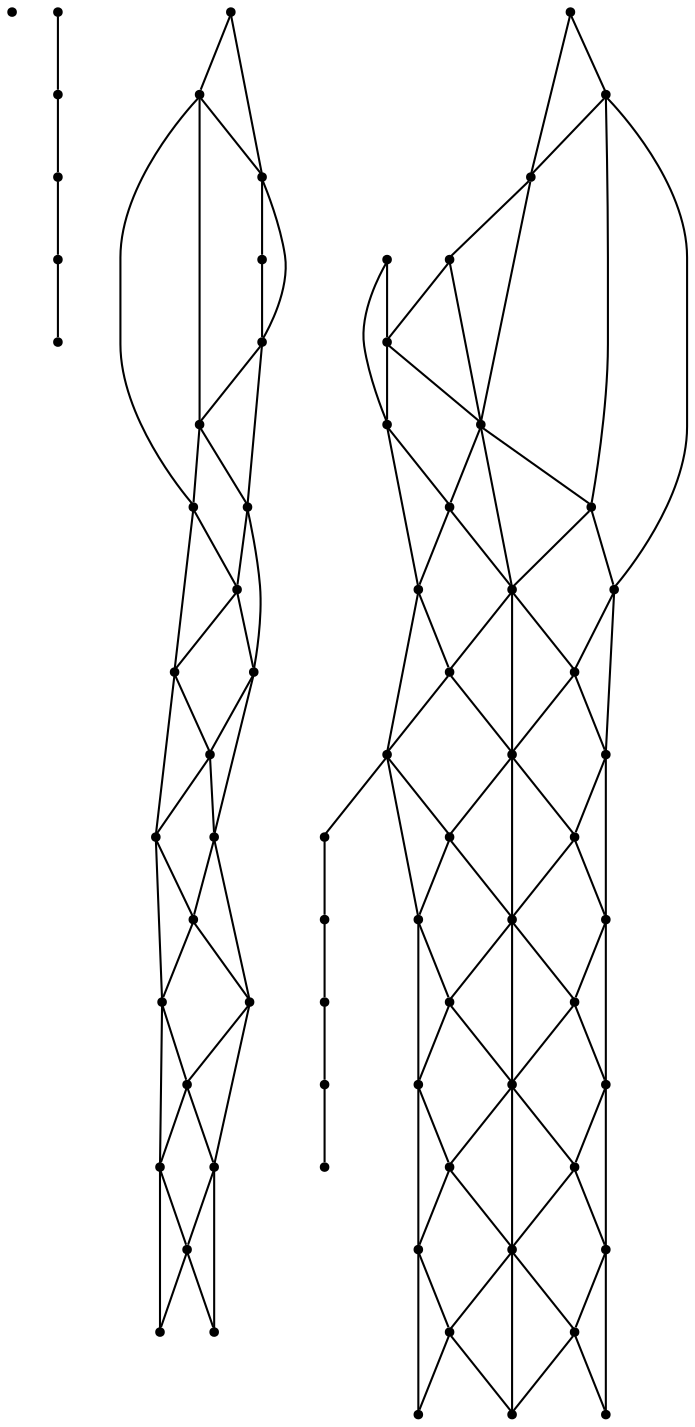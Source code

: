 graph {
  node [shape=point,comment="{\"directed\":false,\"doi\":\"10.1007/978-3-642-00219-9_29\",\"figure\":\"6 (2)\"}"]

  v0 [pos="1578.926190824287,1387.7570944631943"]
  v1 [pos="1515.293494734653,1717.643728180125"]
  v2 [pos="1443.0908754570537,2031.8548092861372"]
  v3 [pos="1444.2198163232138,2085.6806165454373"]
  v4 [pos="1436.835174471833,1834.8488146627797"]
  v5 [pos="1436.0189216258914,1892.1790912560746"]
  v6 [pos="1437.1478624920512,1946.0048349139672"]
  v7 [pos="1415.7434147147246,2060.109861609912"]
  v8 [pos="1387.0283216609512,2087.4406582851607"]
  v9 [pos="1407.1412015338276,1863.153921293972"]
  v10 [pos="1381.0509508709574,1834.736303773553"]
  v11 [pos="1386.0515414215797,2030.2438492447443"]
  v12 [pos="1408.669424864303,1920.434111779146"]
  v13 [pos="1379.9563678297886,1947.7649084543946"]
  v14 [pos="1355.5997239401174,2059.3512876269797"]
  v15 [pos="1327.9489917666415,2087.436460592289"]
  v16 [pos="1378.979651216019,1890.568035812571"]
  v17 [pos="1351.9887165335722,1862.8048131701928"]
  v18 [pos="1320.0649525664574,1835.6397299612415"]
  v19 [pos="1326.7981318806492,2032.0445004829257"]
  v20 [pos="1348.5278019217558,1919.6755059955103"]
  v21 [pos="1320.8770379354787,1947.7607107615233"]
  v22 [pos="1276.2021625430084,1630.135951330205"]
  v23 [pos="1300.5848293038302,2060.6809386446025"]
  v24 [pos="1271.8927050923191,2086.643510048799"]
  v25 [pos="1319.7261780494866,1892.368718851456"]
  v26 [pos="1292.515321474297,1863.8124820641801"]
  v27 [pos="1264.636237015835,1833.7776079630617"]
  v28 [pos="1269.9433120904966,2032.3664826065606"]
  v29 [pos="1293.5129390982693,1921.0051570131327"]
  v30 [pos="1264.8197332515272,1946.9677284173295"]
  v31 [pos="1243.5132689010265,2058.2049994661356"]
  v32 [pos="1215.4694895722143,2087.8574701068383"]
  v33 [pos="1211.8302960240562,1630.5079559605538"]
  v34 [pos="1210.5835523560988,1692.6721621012452"]
  v35 [pos="1210.053996472026,1756.2244371520155"]
  v36 [pos="1209.4076876085858,1781.3752319962093"]
  v37 [pos="1207.7898158051246,1835.0947613041815"]
  v38 [pos="1262.871421884936,1892.689651551873"]
  v39 [pos="1233.7757841065873,1864.6607022304734"]
  v40 [pos="1216.6464359549589,2031.7954055718706"]
  v41 [pos="1236.4413150698638,1918.5292496353693"]
  v42 [pos="1208.3975357410518,1948.1816884753684"]
  v43 [pos="1186.6824677755667,2059.2835203276745"]
  v44 [pos="1156.413096707366,2088.3243044352294"]
  v45 [pos="1209.5734323013662,1892.1196557411045"]
  v46 [pos="1179.718931969931,1862.9298535366254"]
  v47 [pos="1146.936222378043,1836.315017901527"]
  v48 [pos="1157.5858438003893,2030.3991002795676"]
  v49 [pos="1179.6094641219738,1919.607802297612"]
  v50 [pos="1149.3411428762038,1948.6485228037595"]
  v51 [pos="1035.9578867269115,1891.5475928846038"]
  v52 [pos="1065.6591288899265,1919.8589006529917"]
  v53 [pos="1096.2527042122774,1948.2442404592884"]
  v54 [pos="1127.7354791330736,2061.0560597439007"]
  v55 [pos="1103.32465804344,2087.920022090758"]
  v56 [pos="1043.0298087452734,2031.2233427153699"]
  v57 [pos="1072.7310668146888,2059.534650483758"]
  v58 [pos="1150.513889969227,1890.7232868473943"]
  v59 [pos="1121.6017802393712,1864.084473481805"]
  v60 [pos="1093.6716362354366,1832.8387239908936"]
  v61 [pos="1098.0821947674417,2029.9989202258569"]
  v62 [pos="1120.6625391050827,1921.3802781124311"]
  v63 [pos="1038.6546578606892,1947.2355221420833"]
  v64 [pos="1045.7265798790509,2086.9113037735533"]
  v65 [pos="1091.0103045618812,1890.3231703950908"]
  v66 [pos="1064.0912986223086,1862.67977280376"]
  v67 [pos="1037.8915960178817,1834.261105860123"]
  v68 [pos="957.9039866957553,1714.0007349813832"]
  v69 [pos="1431.9430019467375,1714.959398991171"]
  v70 [pos="1400.6374243270518,1714.6749416977473"]
  v71 [pos="1018.5063385275906,1711.829128536071"]

  v71 -- v70 [id="-5",pos="1018.5063385275906,1711.829128536071 1400.6374243270518,1714.6749416977473 1400.6374243270518,1714.6749416977473 1400.6374243270518,1714.6749416977473"]
  v70 -- v69 [id="-6",pos="1400.6374243270518,1714.6749416977473 1431.9430019467375,1714.959398991171 1431.9430019467375,1714.959398991171 1431.9430019467375,1714.959398991171"]
  v69 -- v1 [id="-7",pos="1431.9430019467375,1714.959398991171 1515.293494734653,1717.643728180125 1515.293494734653,1717.643728180125 1515.293494734653,1717.643728180125"]
  v68 -- v71 [id="-11",pos="957.9039866957553,1714.0007349813832 1018.5063385275906,1711.829128536071 1018.5063385275906,1711.829128536071 1018.5063385275906,1711.829128536071"]
  v63 -- v52 [id="-22",pos="1038.6546578606892,1947.2355221420833 1065.6591288899265,1919.8589006529917 1065.6591288899265,1919.8589006529917 1065.6591288899265,1919.8589006529917"]
  v52 -- v65 [id="-23",pos="1065.6591288899265,1919.8589006529917 1091.0103045618812,1890.3231703950908 1091.0103045618812,1890.3231703950908 1091.0103045618812,1890.3231703950908"]
  v65 -- v59 [id="-24",pos="1091.0103045618812,1890.3231703950908 1121.6017802393712,1864.084473481805 1121.6017802393712,1864.084473481805 1121.6017802393712,1864.084473481805"]
  v59 -- v47 [id="-25",pos="1121.6017802393712,1864.084473481805 1146.936222378043,1836.315017901527 1146.936222378043,1836.315017901527 1146.936222378043,1836.315017901527"]
  v67 -- v60 [id="-27",pos="1037.8915960178817,1834.261105860123 1093.6716362354366,1832.8387239908936 1093.6716362354366,1832.8387239908936 1093.6716362354366,1832.8387239908936"]
  v60 -- v47 [id="-28",pos="1093.6716362354366,1832.8387239908936 1146.936222378043,1836.315017901527 1146.936222378043,1836.315017901527 1146.936222378043,1836.315017901527"]
  v47 -- v37 [id="-29",pos="1146.936222378043,1836.315017901527 1207.7898158051246,1835.0947613041815 1207.7898158051246,1835.0947613041815 1207.7898158051246,1835.0947613041815"]
  v37 -- v27 [id="-30",pos="1207.7898158051246,1835.0947613041815 1264.636237015835,1833.7776079630617 1264.636237015835,1833.7776079630617 1264.636237015835,1833.7776079630617"]
  v27 -- v18 [id="-31",pos="1264.636237015835,1833.7776079630617 1320.0649525664574,1835.6397299612415 1320.0649525664574,1835.6397299612415 1320.0649525664574,1835.6397299612415"]
  v18 -- v10 [id="-32",pos="1320.0649525664574,1835.6397299612415 1381.0509508709574,1834.736303773553 1381.0509508709574,1834.736303773553 1381.0509508709574,1834.736303773553"]
  v10 -- v4 [id="-33",pos="1381.0509508709574,1834.736303773553 1436.835174471833,1834.8488146627797 1436.835174471833,1834.8488146627797 1436.835174471833,1834.8488146627797"]
  v33 -- v22 [id="-34",pos="1211.8302960240562,1630.5079559605538 1276.2021625430084,1630.135951330205 1276.2021625430084,1630.135951330205 1276.2021625430084,1630.135951330205"]
  v53 -- v50 [id="-37",pos="1096.2527042122774,1948.2442404592884 1149.3411428762038,1948.6485228037595 1149.3411428762038,1948.6485228037595 1149.3411428762038,1948.6485228037595"]
  v42 -- v30 [id="-38",pos="1208.3975357410518,1948.1816884753684 1264.8197332515272,1946.9677284173295 1264.8197332515272,1946.9677284173295 1264.8197332515272,1946.9677284173295"]
  v30 -- v21 [id="-39",pos="1264.8197332515272,1946.9677284173295 1320.8770379354787,1947.7607107615233 1320.8770379354787,1947.7607107615233 1320.8770379354787,1947.7607107615233"]
  v21 -- v13 [id="-40",pos="1320.8770379354787,1947.7607107615233 1379.9563678297886,1947.7649084543946 1379.9563678297886,1947.7649084543946 1379.9563678297886,1947.7649084543946"]
  v13 -- v6 [id="-41",pos="1379.9563678297886,1947.7649084543946 1437.1478624920512,1946.0048349139672 1437.1478624920512,1946.0048349139672 1437.1478624920512,1946.0048349139672"]
  v51 -- v66 [id="-42",pos="1035.9578867269115,1891.5475928846038 1064.0912986223086,1862.67977280376 1064.0912986223086,1862.67977280376 1064.0912986223086,1862.67977280376"]
  v66 -- v60 [id="-43",pos="1064.0912986223086,1862.67977280376 1093.6716362354366,1832.8387239908936 1093.6716362354366,1832.8387239908936 1093.6716362354366,1832.8387239908936"]
  v67 -- v66 [id="-45",pos="1037.8915960178817,1834.261105860123 1064.0912986223086,1862.67977280376 1064.0912986223086,1862.67977280376 1064.0912986223086,1862.67977280376"]
  v66 -- v65 [id="-46",pos="1064.0912986223086,1862.67977280376 1091.0103045618812,1890.3231703950908 1091.0103045618812,1890.3231703950908 1091.0103045618812,1890.3231703950908"]
  v65 -- v62 [id="-47",pos="1091.0103045618812,1890.3231703950908 1120.6625391050827,1921.3802781124311 1120.6625391050827,1921.3802781124311 1120.6625391050827,1921.3802781124311"]
  v62 -- v50 [id="-48",pos="1120.6625391050827,1921.3802781124311 1149.3411428762038,1948.6485228037595 1149.3411428762038,1948.6485228037595 1149.3411428762038,1948.6485228037595"]
  v63 -- v53 [id="-50",pos="1038.6546578606892,1947.2355221420833 1096.2527042122774,1948.2442404592884 1096.2527042122774,1948.2442404592884 1096.2527042122774,1948.2442404592884"]
  v50 -- v42 [id="-51",pos="1149.3411428762038,1948.6485228037595 1208.3975357410518,1948.1816884753684 1208.3975357410518,1948.1816884753684 1208.3975357410518,1948.1816884753684"]
  v65 -- v58 [id="-53",pos="1091.0103045618812,1890.3231703950908 1150.513889969227,1890.7232868473943 1150.513889969227,1890.7232868473943 1150.513889969227,1890.7232868473943"]
  v58 -- v45 [id="-54",pos="1150.513889969227,1890.7232868473943 1209.5734323013662,1892.1196557411045 1209.5734323013662,1892.1196557411045 1209.5734323013662,1892.1196557411045"]
  v45 -- v38 [id="-55",pos="1209.5734323013662,1892.1196557411045 1262.871421884936,1892.689651551873 1262.871421884936,1892.689651551873 1262.871421884936,1892.689651551873"]
  v38 -- v25 [id="-56",pos="1262.871421884936,1892.689651551873 1319.7261780494866,1892.368718851456 1319.7261780494866,1892.368718851456 1319.7261780494866,1892.368718851456"]
  v25 -- v16 [id="-57",pos="1319.7261780494866,1892.368718851456 1378.979651216019,1890.568035812571 1378.979651216019,1890.568035812571 1378.979651216019,1890.568035812571"]
  v16 -- v5 [id="-58",pos="1378.979651216019,1890.568035812571 1436.0189216258914,1892.1790912560746 1436.0189216258914,1892.1790912560746 1436.0189216258914,1892.1790912560746"]
  v51 -- v65 [id="-59",pos="1035.9578867269115,1891.5475928846038 1091.0103045618812,1890.3231703950908 1091.0103045618812,1890.3231703950908 1091.0103045618812,1890.3231703950908"]
  v64 -- v57 [id="-72",pos="1045.7265798790509,2086.9113037735533 1072.7310668146888,2059.534650483758 1072.7310668146888,2059.534650483758 1072.7310668146888,2059.534650483758"]
  v57 -- v61 [id="-73",pos="1072.7310668146888,2059.534650483758 1098.0821947674417,2029.9989202258569 1098.0821947674417,2029.9989202258569 1098.0821947674417,2029.9989202258569"]
  v64 -- v55 [id="-75",pos="1045.7265798790509,2086.9113037735533 1103.32465804344,2087.920022090758 1103.32465804344,2087.920022090758 1103.32465804344,2087.920022090758"]
  v55 -- v44 [id="-76",pos="1103.32465804344,2087.920022090758 1156.413096707366,2088.3243044352294 1156.413096707366,2088.3243044352294 1156.413096707366,2088.3243044352294"]
  v44 -- v32 [id="-77",pos="1156.413096707366,2088.3243044352294 1215.4694895722143,2087.8574701068383 1215.4694895722143,2087.8574701068383 1215.4694895722143,2087.8574701068383"]
  v32 -- v24 [id="-78",pos="1215.4694895722143,2087.8574701068383 1271.8927050923191,2086.643510048799 1271.8927050923191,2086.643510048799 1271.8927050923191,2086.643510048799"]
  v24 -- v15 [id="-79",pos="1271.8927050923191,2086.643510048799 1327.9489917666415,2087.436460592289 1327.9489917666415,2087.436460592289 1327.9489917666415,2087.436460592289"]
  v15 -- v8 [id="-80",pos="1327.9489917666415,2087.436460592289 1387.0283216609512,2087.4406582851607 1387.0283216609512,2087.4406582851607 1387.0283216609512,2087.4406582851607"]
  v8 -- v3 [id="-81",pos="1387.0283216609512,2087.4406582851607 1444.2198163232138,2085.6806165454373 1444.2198163232138,2085.6806165454373 1444.2198163232138,2085.6806165454373"]
  v7 -- v2 [id="-85",pos="1415.7434147147246,2060.109861609912 1443.0908754570537,2031.8548092861372 1443.0908754570537,2031.8548092861372 1443.0908754570537,2031.8548092861372"]
  v8 -- v7 [id="-86",pos="1387.0283216609512,2087.4406582851607 1415.7434147147246,2060.109861609912 1415.7434147147246,2060.109861609912 1415.7434147147246,2060.109861609912"]
  v9 -- v5 [id="-88",pos="1407.1412015338276,1863.153921293972 1436.0189216258914,1892.1790912560746 1436.0189216258914,1892.1790912560746 1436.0189216258914,1892.1790912560746"]
  v10 -- v9 [id="-89",pos="1381.0509508709574,1834.736303773553 1407.1412015338276,1863.153921293972 1407.1412015338276,1863.153921293972 1407.1412015338276,1863.153921293972"]
  v7 -- v3 [id="-90",pos="1415.7434147147246,2060.109861609912 1444.2198163232138,2085.6806165454373 1444.2198163232138,2085.6806165454373 1444.2198163232138,2085.6806165454373"]
  v56 -- v61 [id="-91",pos="1043.0298087452734,2031.2233427153699 1098.0821947674417,2029.9989202258569 1098.0821947674417,2029.9989202258569 1098.0821947674417,2029.9989202258569"]
  v61 -- v48 [id="-92",pos="1098.0821947674417,2029.9989202258569 1157.5858438003893,2030.3991002795676 1157.5858438003893,2030.3991002795676 1157.5858438003893,2030.3991002795676"]
  v48 -- v40 [id="-93",pos="1157.5858438003893,2030.3991002795676 1216.6464359549589,2031.7954055718706 1216.6464359549589,2031.7954055718706 1216.6464359549589,2031.7954055718706"]
  v40 -- v28 [id="-94",pos="1216.6464359549589,2031.7954055718706 1269.9433120904966,2032.3664826065606 1269.9433120904966,2032.3664826065606 1269.9433120904966,2032.3664826065606"]
  v28 -- v19 [id="-95",pos="1269.9433120904966,2032.3664826065606 1326.7981318806492,2032.0445004829257 1326.7981318806492,2032.0445004829257 1326.7981318806492,2032.0445004829257"]
  v19 -- v11 [id="-96",pos="1326.7981318806492,2032.0445004829257 1386.0515414215797,2030.2438492447443 1386.0515414215797,2030.2438492447443 1386.0515414215797,2030.2438492447443"]
  v11 -- v2 [id="-97",pos="1386.0515414215797,2030.2438492447443 1443.0908754570537,2031.8548092861372 1443.0908754570537,2031.8548092861372 1443.0908754570537,2031.8548092861372"]
  v11 -- v7 [id="-98",pos="1386.0515414215797,2030.2438492447443 1415.7434147147246,2060.109861609912 1415.7434147147246,2060.109861609912 1415.7434147147246,2060.109861609912"]
  v12 -- v5 [id="-101",pos="1408.669424864303,1920.434111779146 1436.0189216258914,1892.1790912560746 1436.0189216258914,1892.1790912560746 1436.0189216258914,1892.1790912560746"]
  v13 -- v12 [id="-102",pos="1379.9563678297886,1947.7649084543946 1408.669424864303,1920.434111779146 1408.669424864303,1920.434111779146 1408.669424864303,1920.434111779146"]
  v14 -- v11 [id="-105",pos="1355.5997239401174,2059.3512876269797 1386.0515414215797,2030.2438492447443 1386.0515414215797,2030.2438492447443 1386.0515414215797,2030.2438492447443"]
  v15 -- v14 [id="-106",pos="1327.9489917666415,2087.436460592289 1355.5997239401174,2059.3512876269797 1355.5997239401174,2059.3512876269797 1355.5997239401174,2059.3512876269797"]
  v12 -- v6 [id="-108",pos="1408.669424864303,1920.434111779146 1437.1478624920512,1946.0048349139672 1437.1478624920512,1946.0048349139672 1437.1478624920512,1946.0048349139672"]
  v16 -- v12 [id="-109",pos="1378.979651216019,1890.568035812571 1408.669424864303,1920.434111779146 1408.669424864303,1920.434111779146 1408.669424864303,1920.434111779146"]
  v17 -- v16 [id="-110",pos="1351.9887165335722,1862.8048131701928 1378.979651216019,1890.568035812571 1378.979651216019,1890.568035812571 1378.979651216019,1890.568035812571"]
  v18 -- v17 [id="-111",pos="1320.0649525664574,1835.6397299612415 1351.9887165335722,1862.8048131701928 1351.9887165335722,1862.8048131701928 1351.9887165335722,1862.8048131701928"]
  v14 -- v8 [id="-112",pos="1355.5997239401174,2059.3512876269797 1387.0283216609512,2087.4406582851607 1387.0283216609512,2087.4406582851607 1387.0283216609512,2087.4406582851607"]
  v19 -- v14 [id="-113",pos="1326.7981318806492,2032.0445004829257 1355.5997239401174,2059.3512876269797 1355.5997239401174,2059.3512876269797 1355.5997239401174,2059.3512876269797"]
  v9 -- v4 [id="-115",pos="1407.1412015338276,1863.153921293972 1436.835174471833,1834.8488146627797 1436.835174471833,1834.8488146627797 1436.835174471833,1834.8488146627797"]
  v16 -- v9 [id="-116",pos="1378.979651216019,1890.568035812571 1407.1412015338276,1863.153921293972 1407.1412015338276,1863.153921293972 1407.1412015338276,1863.153921293972"]
  v20 -- v16 [id="-117",pos="1348.5278019217558,1919.6755059955103 1378.979651216019,1890.568035812571 1378.979651216019,1890.568035812571 1378.979651216019,1890.568035812571"]
  v21 -- v20 [id="-118",pos="1320.8770379354787,1947.7607107615233 1348.5278019217558,1919.6755059955103 1348.5278019217558,1919.6755059955103 1348.5278019217558,1919.6755059955103"]
  v23 -- v19 [id="-123",pos="1300.5848293038302,2060.6809386446025 1326.7981318806492,2032.0445004829257 1326.7981318806492,2032.0445004829257 1326.7981318806492,2032.0445004829257"]
  v24 -- v23 [id="-124",pos="1271.8927050923191,2086.643510048799 1300.5848293038302,2060.6809386446025 1300.5848293038302,2060.6809386446025 1300.5848293038302,2060.6809386446025"]
  v20 -- v13 [id="-126",pos="1348.5278019217558,1919.6755059955103 1379.9563678297886,1947.7649084543946 1379.9563678297886,1947.7649084543946 1379.9563678297886,1947.7649084543946"]
  v25 -- v20 [id="-127",pos="1319.7261780494866,1892.368718851456 1348.5278019217558,1919.6755059955103 1348.5278019217558,1919.6755059955103 1348.5278019217558,1919.6755059955103"]
  v26 -- v25 [id="-128",pos="1292.515321474297,1863.8124820641801 1319.7261780494866,1892.368718851456 1319.7261780494866,1892.368718851456 1319.7261780494866,1892.368718851456"]
  v27 -- v26 [id="-129",pos="1264.636237015835,1833.7776079630617 1292.515321474297,1863.8124820641801 1292.515321474297,1863.8124820641801 1292.515321474297,1863.8124820641801"]
  v23 -- v15 [id="-130",pos="1300.5848293038302,2060.6809386446025 1327.9489917666415,2087.436460592289 1327.9489917666415,2087.436460592289 1327.9489917666415,2087.436460592289"]
  v28 -- v23 [id="-131",pos="1269.9433120904966,2032.3664826065606 1300.5848293038302,2060.6809386446025 1300.5848293038302,2060.6809386446025 1300.5848293038302,2060.6809386446025"]
  v17 -- v10 [id="-135",pos="1351.9887165335722,1862.8048131701928 1381.0509508709574,1834.736303773553 1381.0509508709574,1834.736303773553 1381.0509508709574,1834.736303773553"]
  v25 -- v17 [id="-136",pos="1319.7261780494866,1892.368718851456 1351.9887165335722,1862.8048131701928 1351.9887165335722,1862.8048131701928 1351.9887165335722,1862.8048131701928"]
  v29 -- v25 [id="-137",pos="1293.5129390982693,1921.0051570131327 1319.7261780494866,1892.368718851456 1319.7261780494866,1892.368718851456 1319.7261780494866,1892.368718851456"]
  v30 -- v29 [id="-138",pos="1264.8197332515272,1946.9677284173295 1293.5129390982693,1921.0051570131327 1293.5129390982693,1921.0051570131327 1293.5129390982693,1921.0051570131327"]
  v31 -- v28 [id="-141",pos="1243.5132689010265,2058.2049994661356 1269.9433120904966,2032.3664826065606 1269.9433120904966,2032.3664826065606 1269.9433120904966,2032.3664826065606"]
  v32 -- v31 [id="-142",pos="1215.4694895722143,2087.8574701068383 1243.5132689010265,2058.2049994661356 1243.5132689010265,2058.2049994661356 1243.5132689010265,2058.2049994661356"]
  v34 -- v33 [id="-144",pos="1210.5835523560988,1692.6721621012452 1211.8302960240562,1630.5079559605538 1211.8302960240562,1630.5079559605538 1211.8302960240562,1630.5079559605538"]
  v35 -- v34 [id="-145",pos="1210.053996472026,1756.2244371520155 1210.5835523560988,1692.6721621012452 1210.5835523560988,1692.6721621012452 1210.5835523560988,1692.6721621012452"]
  v36 -- v35 [id="-146",pos="1209.4076876085858,1781.3752319962093 1210.053996472026,1756.2244371520155 1210.053996472026,1756.2244371520155 1210.053996472026,1756.2244371520155"]
  v37 -- v36 [id="-147",pos="1207.7898158051246,1835.0947613041815 1209.4076876085858,1781.3752319962093 1209.4076876085858,1781.3752319962093 1209.4076876085858,1781.3752319962093"]
  v29 -- v21 [id="-150",pos="1293.5129390982693,1921.0051570131327 1320.8770379354787,1947.7607107615233 1320.8770379354787,1947.7607107615233 1320.8770379354787,1947.7607107615233"]
  v38 -- v29 [id="-151",pos="1262.871421884936,1892.689651551873 1293.5129390982693,1921.0051570131327 1293.5129390982693,1921.0051570131327 1293.5129390982693,1921.0051570131327"]
  v39 -- v38 [id="-152",pos="1233.7757841065873,1864.6607022304734 1262.871421884936,1892.689651551873 1262.871421884936,1892.689651551873 1262.871421884936,1892.689651551873"]
  v37 -- v39 [id="-153",pos="1207.7898158051246,1835.0947613041815 1233.7757841065873,1864.6607022304734 1233.7757841065873,1864.6607022304734 1233.7757841065873,1864.6607022304734"]
  v31 -- v24 [id="-154",pos="1243.5132689010265,2058.2049994661356 1271.8927050923191,2086.643510048799 1271.8927050923191,2086.643510048799 1271.8927050923191,2086.643510048799"]
  v40 -- v31 [id="-155",pos="1216.6464359549589,2031.7954055718706 1243.5132689010265,2058.2049994661356 1243.5132689010265,2058.2049994661356 1243.5132689010265,2058.2049994661356"]
  v26 -- v18 [id="-157",pos="1292.515321474297,1863.8124820641801 1320.0649525664574,1835.6397299612415 1320.0649525664574,1835.6397299612415 1320.0649525664574,1835.6397299612415"]
  v38 -- v26 [id="-158",pos="1262.871421884936,1892.689651551873 1292.515321474297,1863.8124820641801 1292.515321474297,1863.8124820641801 1292.515321474297,1863.8124820641801"]
  v41 -- v38 [id="-159",pos="1236.4413150698638,1918.5292496353693 1262.871421884936,1892.689651551873 1262.871421884936,1892.689651551873 1262.871421884936,1892.689651551873"]
  v42 -- v41 [id="-160",pos="1208.3975357410518,1948.1816884753684 1236.4413150698638,1918.5292496353693 1236.4413150698638,1918.5292496353693 1236.4413150698638,1918.5292496353693"]
  v43 -- v40 [id="-163",pos="1186.6824677755667,2059.2835203276745 1216.6464359549589,2031.7954055718706 1216.6464359549589,2031.7954055718706 1216.6464359549589,2031.7954055718706"]
  v44 -- v43 [id="-164",pos="1156.413096707366,2088.3243044352294 1186.6824677755667,2059.2835203276745 1186.6824677755667,2059.2835203276745 1186.6824677755667,2059.2835203276745"]
  v41 -- v30 [id="-166",pos="1236.4413150698638,1918.5292496353693 1264.8197332515272,1946.9677284173295 1264.8197332515272,1946.9677284173295 1264.8197332515272,1946.9677284173295"]
  v45 -- v41 [id="-167",pos="1209.5734323013662,1892.1196557411045 1236.4413150698638,1918.5292496353693 1236.4413150698638,1918.5292496353693 1236.4413150698638,1918.5292496353693"]
  v46 -- v45 [id="-168",pos="1179.718931969931,1862.9298535366254 1209.5734323013662,1892.1196557411045 1209.5734323013662,1892.1196557411045 1209.5734323013662,1892.1196557411045"]
  v47 -- v46 [id="-169",pos="1146.936222378043,1836.315017901527 1179.718931969931,1862.9298535366254 1179.718931969931,1862.9298535366254 1179.718931969931,1862.9298535366254"]
  v43 -- v32 [id="-170",pos="1186.6824677755667,2059.2835203276745 1215.4694895722143,2087.8574701068383 1215.4694895722143,2087.8574701068383 1215.4694895722143,2087.8574701068383"]
  v48 -- v43 [id="-171",pos="1157.5858438003893,2030.3991002795676 1186.6824677755667,2059.2835203276745 1186.6824677755667,2059.2835203276745 1186.6824677755667,2059.2835203276745"]
  v39 -- v27 [id="-174",pos="1233.7757841065873,1864.6607022304734 1264.636237015835,1833.7776079630617 1264.636237015835,1833.7776079630617 1264.636237015835,1833.7776079630617"]
  v45 -- v39 [id="-175",pos="1209.5734323013662,1892.1196557411045 1233.7757841065873,1864.6607022304734 1233.7757841065873,1864.6607022304734 1233.7757841065873,1864.6607022304734"]
  v49 -- v45 [id="-176",pos="1179.6094641219738,1919.607802297612 1209.5734323013662,1892.1196557411045 1209.5734323013662,1892.1196557411045 1209.5734323013662,1892.1196557411045"]
  v50 -- v49 [id="-177",pos="1149.3411428762038,1948.6485228037595 1179.6094641219738,1919.607802297612 1179.6094641219738,1919.607802297612 1179.6094641219738,1919.607802297612"]
  v52 -- v51 [id="-180",pos="1065.6591288899265,1919.8589006529917 1035.9578867269115,1891.5475928846038 1035.9578867269115,1891.5475928846038 1035.9578867269115,1891.5475928846038"]
  v53 -- v52 [id="-181",pos="1096.2527042122774,1948.2442404592884 1065.6591288899265,1919.8589006529917 1065.6591288899265,1919.8589006529917 1065.6591288899265,1919.8589006529917"]
  v54 -- v48 [id="-184",pos="1127.7354791330736,2061.0560597439007 1157.5858438003893,2030.3991002795676 1157.5858438003893,2030.3991002795676 1157.5858438003893,2030.3991002795676"]
  v55 -- v54 [id="-185",pos="1103.32465804344,2087.920022090758 1127.7354791330736,2061.0560597439007 1127.7354791330736,2061.0560597439007 1127.7354791330736,2061.0560597439007"]
  v57 -- v56 [id="-187",pos="1072.7310668146888,2059.534650483758 1043.0298087452734,2031.2233427153699 1043.0298087452734,2031.2233427153699 1043.0298087452734,2031.2233427153699"]
  v55 -- v57 [id="-188",pos="1103.32465804344,2087.920022090758 1072.7310668146888,2059.534650483758 1072.7310668146888,2059.534650483758 1072.7310668146888,2059.534650483758"]
  v49 -- v42 [id="-190",pos="1179.6094641219738,1919.607802297612 1208.3975357410518,1948.1816884753684 1208.3975357410518,1948.1816884753684 1208.3975357410518,1948.1816884753684"]
  v58 -- v49 [id="-191",pos="1150.513889969227,1890.7232868473943 1179.6094641219738,1919.607802297612 1179.6094641219738,1919.607802297612 1179.6094641219738,1919.607802297612"]
  v59 -- v58 [id="-192",pos="1121.6017802393712,1864.084473481805 1150.513889969227,1890.7232868473943 1150.513889969227,1890.7232868473943 1150.513889969227,1890.7232868473943"]
  v60 -- v59 [id="-193",pos="1093.6716362354366,1832.8387239908936 1121.6017802393712,1864.084473481805 1121.6017802393712,1864.084473481805 1121.6017802393712,1864.084473481805"]
  v54 -- v44 [id="-194",pos="1127.7354791330736,2061.0560597439007 1156.413096707366,2088.3243044352294 1156.413096707366,2088.3243044352294 1156.413096707366,2088.3243044352294"]
  v61 -- v54 [id="-195",pos="1098.0821947674417,2029.9989202258569 1127.7354791330736,2061.0560597439007 1127.7354791330736,2061.0560597439007 1127.7354791330736,2061.0560597439007"]
  v53 -- v62 [id="-197",pos="1096.2527042122774,1948.2442404592884 1120.6625391050827,1921.3802781124311 1120.6625391050827,1921.3802781124311 1120.6625391050827,1921.3802781124311"]
  v62 -- v58 [id="-198",pos="1120.6625391050827,1921.3802781124311 1150.513889969227,1890.7232868473943 1150.513889969227,1890.7232868473943 1150.513889969227,1890.7232868473943"]
  v58 -- v46 [id="-199",pos="1150.513889969227,1890.7232868473943 1179.718931969931,1862.9298535366254 1179.718931969931,1862.9298535366254 1179.718931969931,1862.9298535366254"]
  v46 -- v37 [id="-200",pos="1179.718931969931,1862.9298535366254 1207.7898158051246,1835.0947613041815 1207.7898158051246,1835.0947613041815 1207.7898158051246,1835.0947613041815"]
}